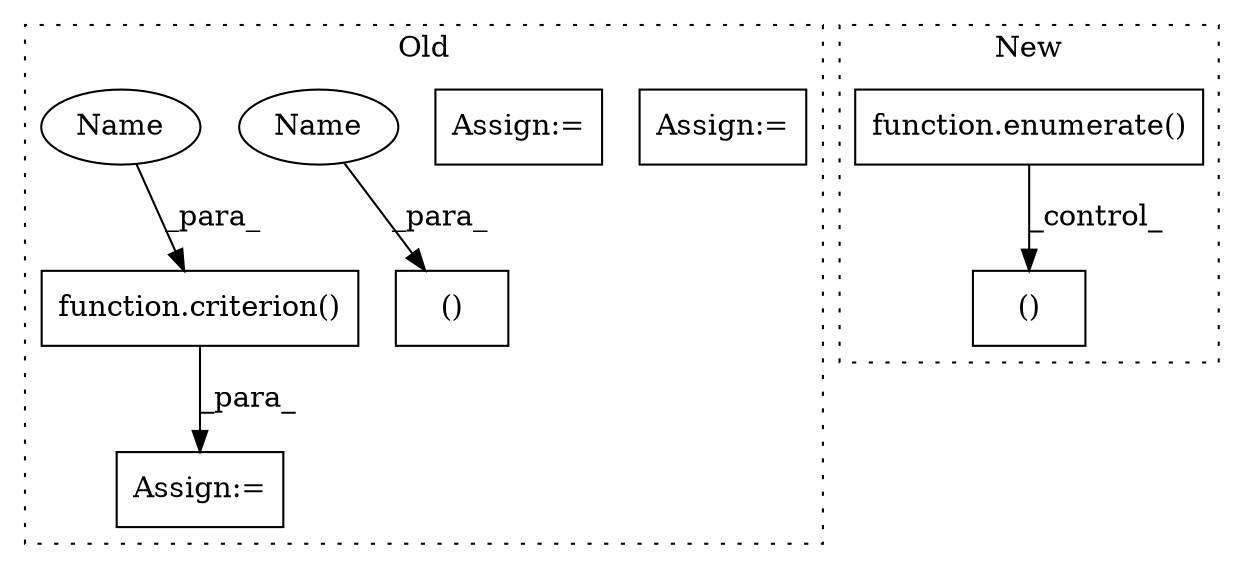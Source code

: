 digraph G {
subgraph cluster0 {
1 [label="function.criterion()" a="75" s="12320,12345" l="10,1" shape="box"];
4 [label="Assign:=" a="68" s="12397" l="4" shape="box"];
5 [label="()" a="54" s="11759" l="9" shape="box"];
6 [label="Assign:=" a="68" s="11759" l="12" shape="box"];
7 [label="Assign:=" a="68" s="12981" l="3" shape="box"];
8 [label="Name" a="87" s="11761" l="7" shape="ellipse"];
9 [label="Name" a="87" s="12338" l="7" shape="ellipse"];
label = "Old";
style="dotted";
}
subgraph cluster1 {
2 [label="function.enumerate()" a="75" s="11324,11346" l="10,1" shape="box"];
3 [label="()" a="54" s="11449" l="8" shape="box"];
label = "New";
style="dotted";
}
1 -> 4 [label="_para_"];
2 -> 3 [label="_control_"];
8 -> 5 [label="_para_"];
9 -> 1 [label="_para_"];
}